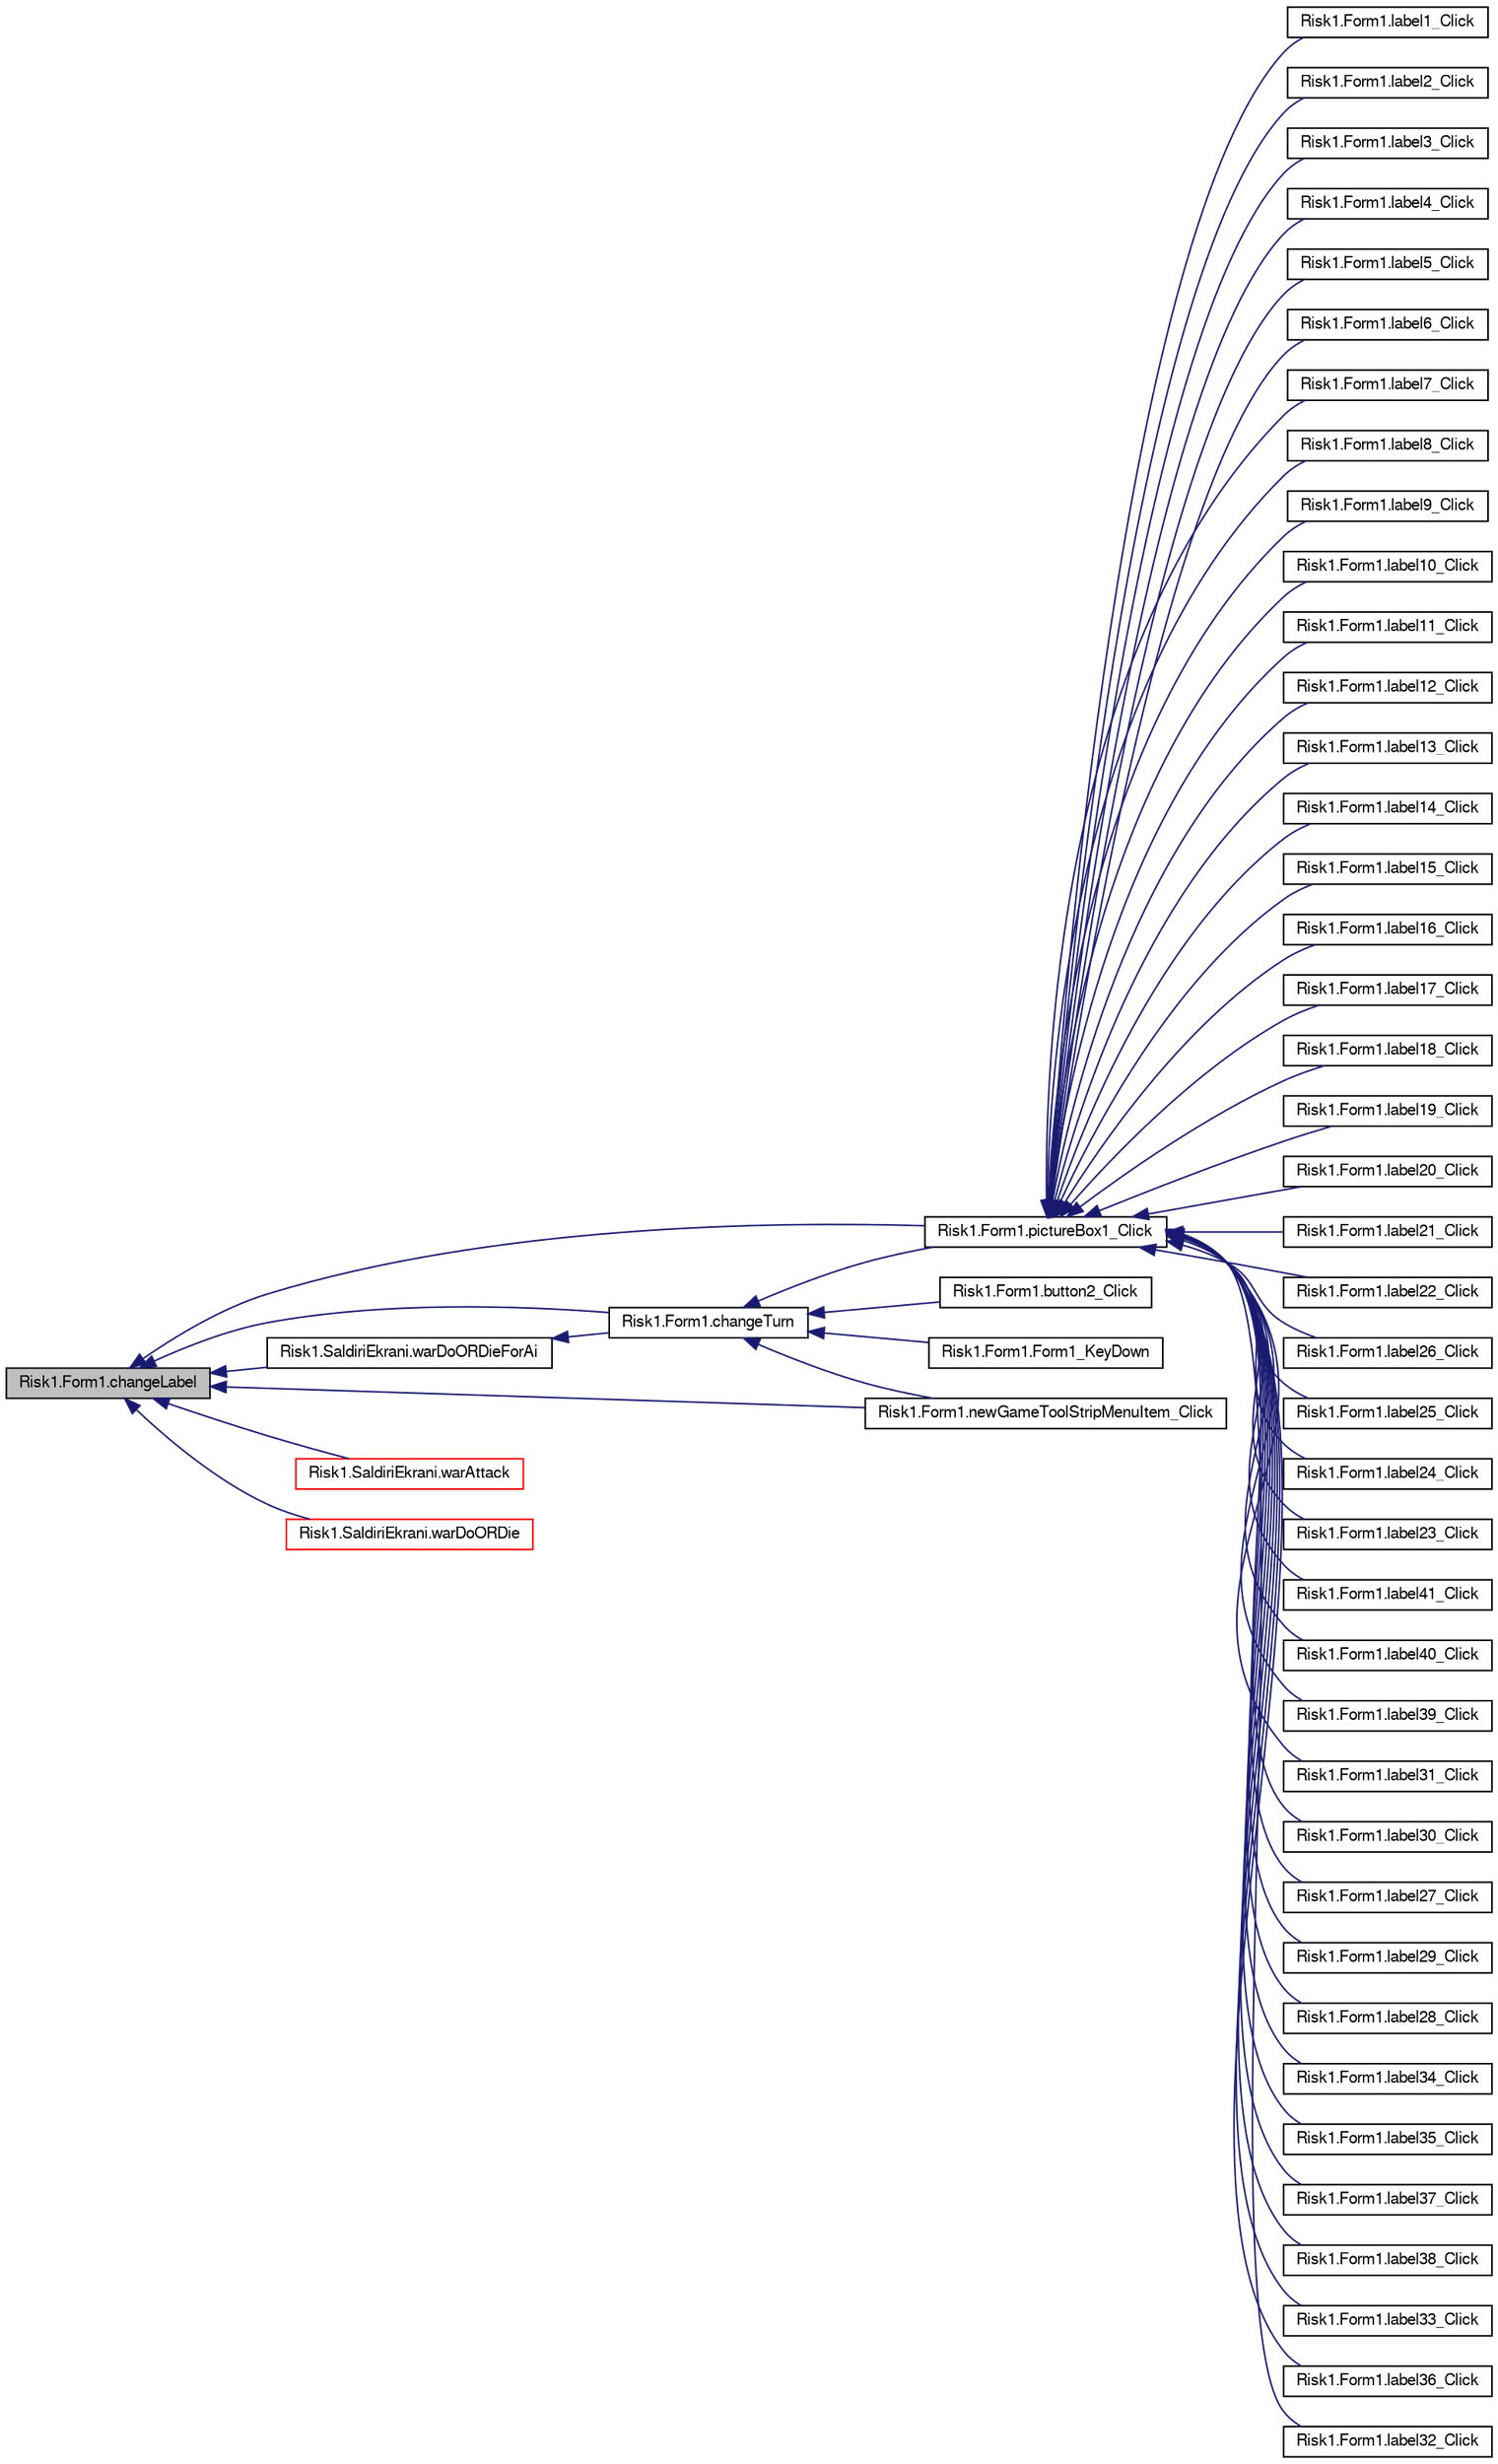 digraph G
{
  bgcolor="transparent";
  edge [fontname="FreeSans",fontsize="10",labelfontname="FreeSans",labelfontsize="10"];
  node [fontname="FreeSans",fontsize="10",shape=record];
  rankdir="LR";
  Node1 [label="Risk1.Form1.changeLabel",height=0.2,width=0.4,color="black", fillcolor="grey75", style="filled" fontcolor="black"];
  Node1 -> Node2 [dir="back",color="midnightblue",fontsize="10",style="solid",fontname="FreeSans"];
  Node2 [label="Risk1.Form1.changeTurn",height=0.2,width=0.4,color="black",URL="$classRisk1_1_1Form1.html#a018eea4103c89dab9ab61df7f8dd2e78"];
  Node2 -> Node3 [dir="back",color="midnightblue",fontsize="10",style="solid",fontname="FreeSans"];
  Node3 [label="Risk1.Form1.pictureBox1_Click",height=0.2,width=0.4,color="black",URL="$classRisk1_1_1Form1.html#aefee05c8e80333207f348827ebd415df"];
  Node3 -> Node4 [dir="back",color="midnightblue",fontsize="10",style="solid",fontname="FreeSans"];
  Node4 [label="Risk1.Form1.label1_Click",height=0.2,width=0.4,color="black",URL="$classRisk1_1_1Form1.html#ae73f7ccd82b88f7c3fdf50ddcf5688da"];
  Node3 -> Node5 [dir="back",color="midnightblue",fontsize="10",style="solid",fontname="FreeSans"];
  Node5 [label="Risk1.Form1.label2_Click",height=0.2,width=0.4,color="black",URL="$classRisk1_1_1Form1.html#ae82c1467328a1716c54815c1fb7d3939"];
  Node3 -> Node6 [dir="back",color="midnightblue",fontsize="10",style="solid",fontname="FreeSans"];
  Node6 [label="Risk1.Form1.label3_Click",height=0.2,width=0.4,color="black",URL="$classRisk1_1_1Form1.html#a20f3bcc7d2e272cf622df760ac2a9059"];
  Node3 -> Node7 [dir="back",color="midnightblue",fontsize="10",style="solid",fontname="FreeSans"];
  Node7 [label="Risk1.Form1.label4_Click",height=0.2,width=0.4,color="black",URL="$classRisk1_1_1Form1.html#ac3693dd82f27dce05709038c5339e78d"];
  Node3 -> Node8 [dir="back",color="midnightblue",fontsize="10",style="solid",fontname="FreeSans"];
  Node8 [label="Risk1.Form1.label5_Click",height=0.2,width=0.4,color="black",URL="$classRisk1_1_1Form1.html#a55b50088d0677c4b02fccc8e9d9b4bb0"];
  Node3 -> Node9 [dir="back",color="midnightblue",fontsize="10",style="solid",fontname="FreeSans"];
  Node9 [label="Risk1.Form1.label6_Click",height=0.2,width=0.4,color="black",URL="$classRisk1_1_1Form1.html#ad84a1a4be41f3a09c1028f0c8b20f9a5"];
  Node3 -> Node10 [dir="back",color="midnightblue",fontsize="10",style="solid",fontname="FreeSans"];
  Node10 [label="Risk1.Form1.label7_Click",height=0.2,width=0.4,color="black",URL="$classRisk1_1_1Form1.html#a49e079f4550e0c62b93c1165143dffe1"];
  Node3 -> Node11 [dir="back",color="midnightblue",fontsize="10",style="solid",fontname="FreeSans"];
  Node11 [label="Risk1.Form1.label8_Click",height=0.2,width=0.4,color="black",URL="$classRisk1_1_1Form1.html#a0807927097c01b8c41b3f3d10669a2cb"];
  Node3 -> Node12 [dir="back",color="midnightblue",fontsize="10",style="solid",fontname="FreeSans"];
  Node12 [label="Risk1.Form1.label9_Click",height=0.2,width=0.4,color="black",URL="$classRisk1_1_1Form1.html#aea07a9f4baca761d43c0d398cfdf40ba"];
  Node3 -> Node13 [dir="back",color="midnightblue",fontsize="10",style="solid",fontname="FreeSans"];
  Node13 [label="Risk1.Form1.label10_Click",height=0.2,width=0.4,color="black",URL="$classRisk1_1_1Form1.html#af62edd64b39c82d60e5e7934f509f4c0"];
  Node3 -> Node14 [dir="back",color="midnightblue",fontsize="10",style="solid",fontname="FreeSans"];
  Node14 [label="Risk1.Form1.label11_Click",height=0.2,width=0.4,color="black",URL="$classRisk1_1_1Form1.html#a3c51e0a20e26cb0118417934cfa56630"];
  Node3 -> Node15 [dir="back",color="midnightblue",fontsize="10",style="solid",fontname="FreeSans"];
  Node15 [label="Risk1.Form1.label12_Click",height=0.2,width=0.4,color="black",URL="$classRisk1_1_1Form1.html#ab8cdaa16812fb918505bbe2a02a652cd"];
  Node3 -> Node16 [dir="back",color="midnightblue",fontsize="10",style="solid",fontname="FreeSans"];
  Node16 [label="Risk1.Form1.label13_Click",height=0.2,width=0.4,color="black",URL="$classRisk1_1_1Form1.html#acad072588e96dcf515f80b5e9f774ac8"];
  Node3 -> Node17 [dir="back",color="midnightblue",fontsize="10",style="solid",fontname="FreeSans"];
  Node17 [label="Risk1.Form1.label14_Click",height=0.2,width=0.4,color="black",URL="$classRisk1_1_1Form1.html#a14fb1beb811e4742bba0678515f61654"];
  Node3 -> Node18 [dir="back",color="midnightblue",fontsize="10",style="solid",fontname="FreeSans"];
  Node18 [label="Risk1.Form1.label15_Click",height=0.2,width=0.4,color="black",URL="$classRisk1_1_1Form1.html#a8e59ec75e47220af2d4aeca5aa347b57"];
  Node3 -> Node19 [dir="back",color="midnightblue",fontsize="10",style="solid",fontname="FreeSans"];
  Node19 [label="Risk1.Form1.label16_Click",height=0.2,width=0.4,color="black",URL="$classRisk1_1_1Form1.html#a66ca6fc642eec49917dd1ab3672a3714"];
  Node3 -> Node20 [dir="back",color="midnightblue",fontsize="10",style="solid",fontname="FreeSans"];
  Node20 [label="Risk1.Form1.label17_Click",height=0.2,width=0.4,color="black",URL="$classRisk1_1_1Form1.html#a25429bb10992d4457d5f4ad2e60083d0"];
  Node3 -> Node21 [dir="back",color="midnightblue",fontsize="10",style="solid",fontname="FreeSans"];
  Node21 [label="Risk1.Form1.label18_Click",height=0.2,width=0.4,color="black",URL="$classRisk1_1_1Form1.html#a08b02c827fd1f992778ff1d11426d757"];
  Node3 -> Node22 [dir="back",color="midnightblue",fontsize="10",style="solid",fontname="FreeSans"];
  Node22 [label="Risk1.Form1.label19_Click",height=0.2,width=0.4,color="black",URL="$classRisk1_1_1Form1.html#a26f04a861dd60ef610793e25af49af53"];
  Node3 -> Node23 [dir="back",color="midnightblue",fontsize="10",style="solid",fontname="FreeSans"];
  Node23 [label="Risk1.Form1.label20_Click",height=0.2,width=0.4,color="black",URL="$classRisk1_1_1Form1.html#a22ace169bfaa5b48fe38c7fb757cecc3"];
  Node3 -> Node24 [dir="back",color="midnightblue",fontsize="10",style="solid",fontname="FreeSans"];
  Node24 [label="Risk1.Form1.label21_Click",height=0.2,width=0.4,color="black",URL="$classRisk1_1_1Form1.html#a945f0a2422b22f3f028a9d83d17223cb"];
  Node3 -> Node25 [dir="back",color="midnightblue",fontsize="10",style="solid",fontname="FreeSans"];
  Node25 [label="Risk1.Form1.label22_Click",height=0.2,width=0.4,color="black",URL="$classRisk1_1_1Form1.html#a587cdfc4bec32537f5e25525292a825c"];
  Node3 -> Node26 [dir="back",color="midnightblue",fontsize="10",style="solid",fontname="FreeSans"];
  Node26 [label="Risk1.Form1.label26_Click",height=0.2,width=0.4,color="black",URL="$classRisk1_1_1Form1.html#a0e6324cca432d223d7ee19779f7022a2"];
  Node3 -> Node27 [dir="back",color="midnightblue",fontsize="10",style="solid",fontname="FreeSans"];
  Node27 [label="Risk1.Form1.label25_Click",height=0.2,width=0.4,color="black",URL="$classRisk1_1_1Form1.html#a84032b1821f3bc6598dba28c4ddb6025"];
  Node3 -> Node28 [dir="back",color="midnightblue",fontsize="10",style="solid",fontname="FreeSans"];
  Node28 [label="Risk1.Form1.label24_Click",height=0.2,width=0.4,color="black",URL="$classRisk1_1_1Form1.html#a4ee7655dbf6f1799a827ef94188fe09a"];
  Node3 -> Node29 [dir="back",color="midnightblue",fontsize="10",style="solid",fontname="FreeSans"];
  Node29 [label="Risk1.Form1.label23_Click",height=0.2,width=0.4,color="black",URL="$classRisk1_1_1Form1.html#a9b8a896a37c4dfcb662ff5901256f0d8"];
  Node3 -> Node30 [dir="back",color="midnightblue",fontsize="10",style="solid",fontname="FreeSans"];
  Node30 [label="Risk1.Form1.label41_Click",height=0.2,width=0.4,color="black",URL="$classRisk1_1_1Form1.html#a8e7be8f7cb2235d501513fd1a7ad2fd9"];
  Node3 -> Node31 [dir="back",color="midnightblue",fontsize="10",style="solid",fontname="FreeSans"];
  Node31 [label="Risk1.Form1.label40_Click",height=0.2,width=0.4,color="black",URL="$classRisk1_1_1Form1.html#a7ca841db205af54914c9068d91df89a4"];
  Node3 -> Node32 [dir="back",color="midnightblue",fontsize="10",style="solid",fontname="FreeSans"];
  Node32 [label="Risk1.Form1.label39_Click",height=0.2,width=0.4,color="black",URL="$classRisk1_1_1Form1.html#ad1a3d1afca4a7dbb301c83400cb609ad"];
  Node3 -> Node33 [dir="back",color="midnightblue",fontsize="10",style="solid",fontname="FreeSans"];
  Node33 [label="Risk1.Form1.label31_Click",height=0.2,width=0.4,color="black",URL="$classRisk1_1_1Form1.html#a1b6d0068123a171108f437117a9462a1"];
  Node3 -> Node34 [dir="back",color="midnightblue",fontsize="10",style="solid",fontname="FreeSans"];
  Node34 [label="Risk1.Form1.label30_Click",height=0.2,width=0.4,color="black",URL="$classRisk1_1_1Form1.html#aef8c55820e59f8166c12cc4c3da764a4"];
  Node3 -> Node35 [dir="back",color="midnightblue",fontsize="10",style="solid",fontname="FreeSans"];
  Node35 [label="Risk1.Form1.label27_Click",height=0.2,width=0.4,color="black",URL="$classRisk1_1_1Form1.html#ae33a3f0f210a3f1a1ff2f7fd9489120f"];
  Node3 -> Node36 [dir="back",color="midnightblue",fontsize="10",style="solid",fontname="FreeSans"];
  Node36 [label="Risk1.Form1.label29_Click",height=0.2,width=0.4,color="black",URL="$classRisk1_1_1Form1.html#aab3814365d52f98f4c5d2450e8a27f46"];
  Node3 -> Node37 [dir="back",color="midnightblue",fontsize="10",style="solid",fontname="FreeSans"];
  Node37 [label="Risk1.Form1.label28_Click",height=0.2,width=0.4,color="black",URL="$classRisk1_1_1Form1.html#a2a31962ac6a4966466dc42c36d8430ec"];
  Node3 -> Node38 [dir="back",color="midnightblue",fontsize="10",style="solid",fontname="FreeSans"];
  Node38 [label="Risk1.Form1.label34_Click",height=0.2,width=0.4,color="black",URL="$classRisk1_1_1Form1.html#ac29b2651b3c8be1d0b995605734d968a"];
  Node3 -> Node39 [dir="back",color="midnightblue",fontsize="10",style="solid",fontname="FreeSans"];
  Node39 [label="Risk1.Form1.label35_Click",height=0.2,width=0.4,color="black",URL="$classRisk1_1_1Form1.html#a39871c9f66ad6148a154e2497413554a"];
  Node3 -> Node40 [dir="back",color="midnightblue",fontsize="10",style="solid",fontname="FreeSans"];
  Node40 [label="Risk1.Form1.label37_Click",height=0.2,width=0.4,color="black",URL="$classRisk1_1_1Form1.html#ae3ee521fae5841a59d4aaacabd9f3ad9"];
  Node3 -> Node41 [dir="back",color="midnightblue",fontsize="10",style="solid",fontname="FreeSans"];
  Node41 [label="Risk1.Form1.label38_Click",height=0.2,width=0.4,color="black",URL="$classRisk1_1_1Form1.html#a70f8dbfe95c84e01bf192768f3754db8"];
  Node3 -> Node42 [dir="back",color="midnightblue",fontsize="10",style="solid",fontname="FreeSans"];
  Node42 [label="Risk1.Form1.label33_Click",height=0.2,width=0.4,color="black",URL="$classRisk1_1_1Form1.html#a540eceb6c480fa23fc62be728beab581"];
  Node3 -> Node43 [dir="back",color="midnightblue",fontsize="10",style="solid",fontname="FreeSans"];
  Node43 [label="Risk1.Form1.label36_Click",height=0.2,width=0.4,color="black",URL="$classRisk1_1_1Form1.html#af32effd41501b70fe4706d8c6fd90499"];
  Node3 -> Node44 [dir="back",color="midnightblue",fontsize="10",style="solid",fontname="FreeSans"];
  Node44 [label="Risk1.Form1.label32_Click",height=0.2,width=0.4,color="black",URL="$classRisk1_1_1Form1.html#ad657792a028bfacc185f42ef0c5369d6"];
  Node2 -> Node45 [dir="back",color="midnightblue",fontsize="10",style="solid",fontname="FreeSans"];
  Node45 [label="Risk1.Form1.button2_Click",height=0.2,width=0.4,color="black",URL="$classRisk1_1_1Form1.html#a8f60a4061bbe11ace5f91ddf817ae165"];
  Node2 -> Node46 [dir="back",color="midnightblue",fontsize="10",style="solid",fontname="FreeSans"];
  Node46 [label="Risk1.Form1.newGameToolStripMenuItem_Click",height=0.2,width=0.4,color="black",URL="$classRisk1_1_1Form1.html#a33b0a37450d54eaf9cffa464044b6898"];
  Node2 -> Node47 [dir="back",color="midnightblue",fontsize="10",style="solid",fontname="FreeSans"];
  Node47 [label="Risk1.Form1.Form1_KeyDown",height=0.2,width=0.4,color="black",URL="$classRisk1_1_1Form1.html#a0006073e9cd2c614444af8341e746251"];
  Node1 -> Node46 [dir="back",color="midnightblue",fontsize="10",style="solid",fontname="FreeSans"];
  Node1 -> Node3 [dir="back",color="midnightblue",fontsize="10",style="solid",fontname="FreeSans"];
  Node1 -> Node48 [dir="back",color="midnightblue",fontsize="10",style="solid",fontname="FreeSans"];
  Node48 [label="Risk1.SaldiriEkrani.warAttack",height=0.2,width=0.4,color="red",URL="$classRisk1_1_1SaldiriEkrani.html#aaa88336a2cdb39fac1bf5d9959c8083e"];
  Node1 -> Node49 [dir="back",color="midnightblue",fontsize="10",style="solid",fontname="FreeSans"];
  Node49 [label="Risk1.SaldiriEkrani.warDoORDie",height=0.2,width=0.4,color="red",URL="$classRisk1_1_1SaldiriEkrani.html#af22f046d5ad2382e986640b8a74686b8"];
  Node1 -> Node50 [dir="back",color="midnightblue",fontsize="10",style="solid",fontname="FreeSans"];
  Node50 [label="Risk1.SaldiriEkrani.warDoORDieForAi",height=0.2,width=0.4,color="black",URL="$classRisk1_1_1SaldiriEkrani.html#abf5f5722a078df9b3ad893acd93c2806"];
  Node50 -> Node2 [dir="back",color="midnightblue",fontsize="10",style="solid",fontname="FreeSans"];
}
